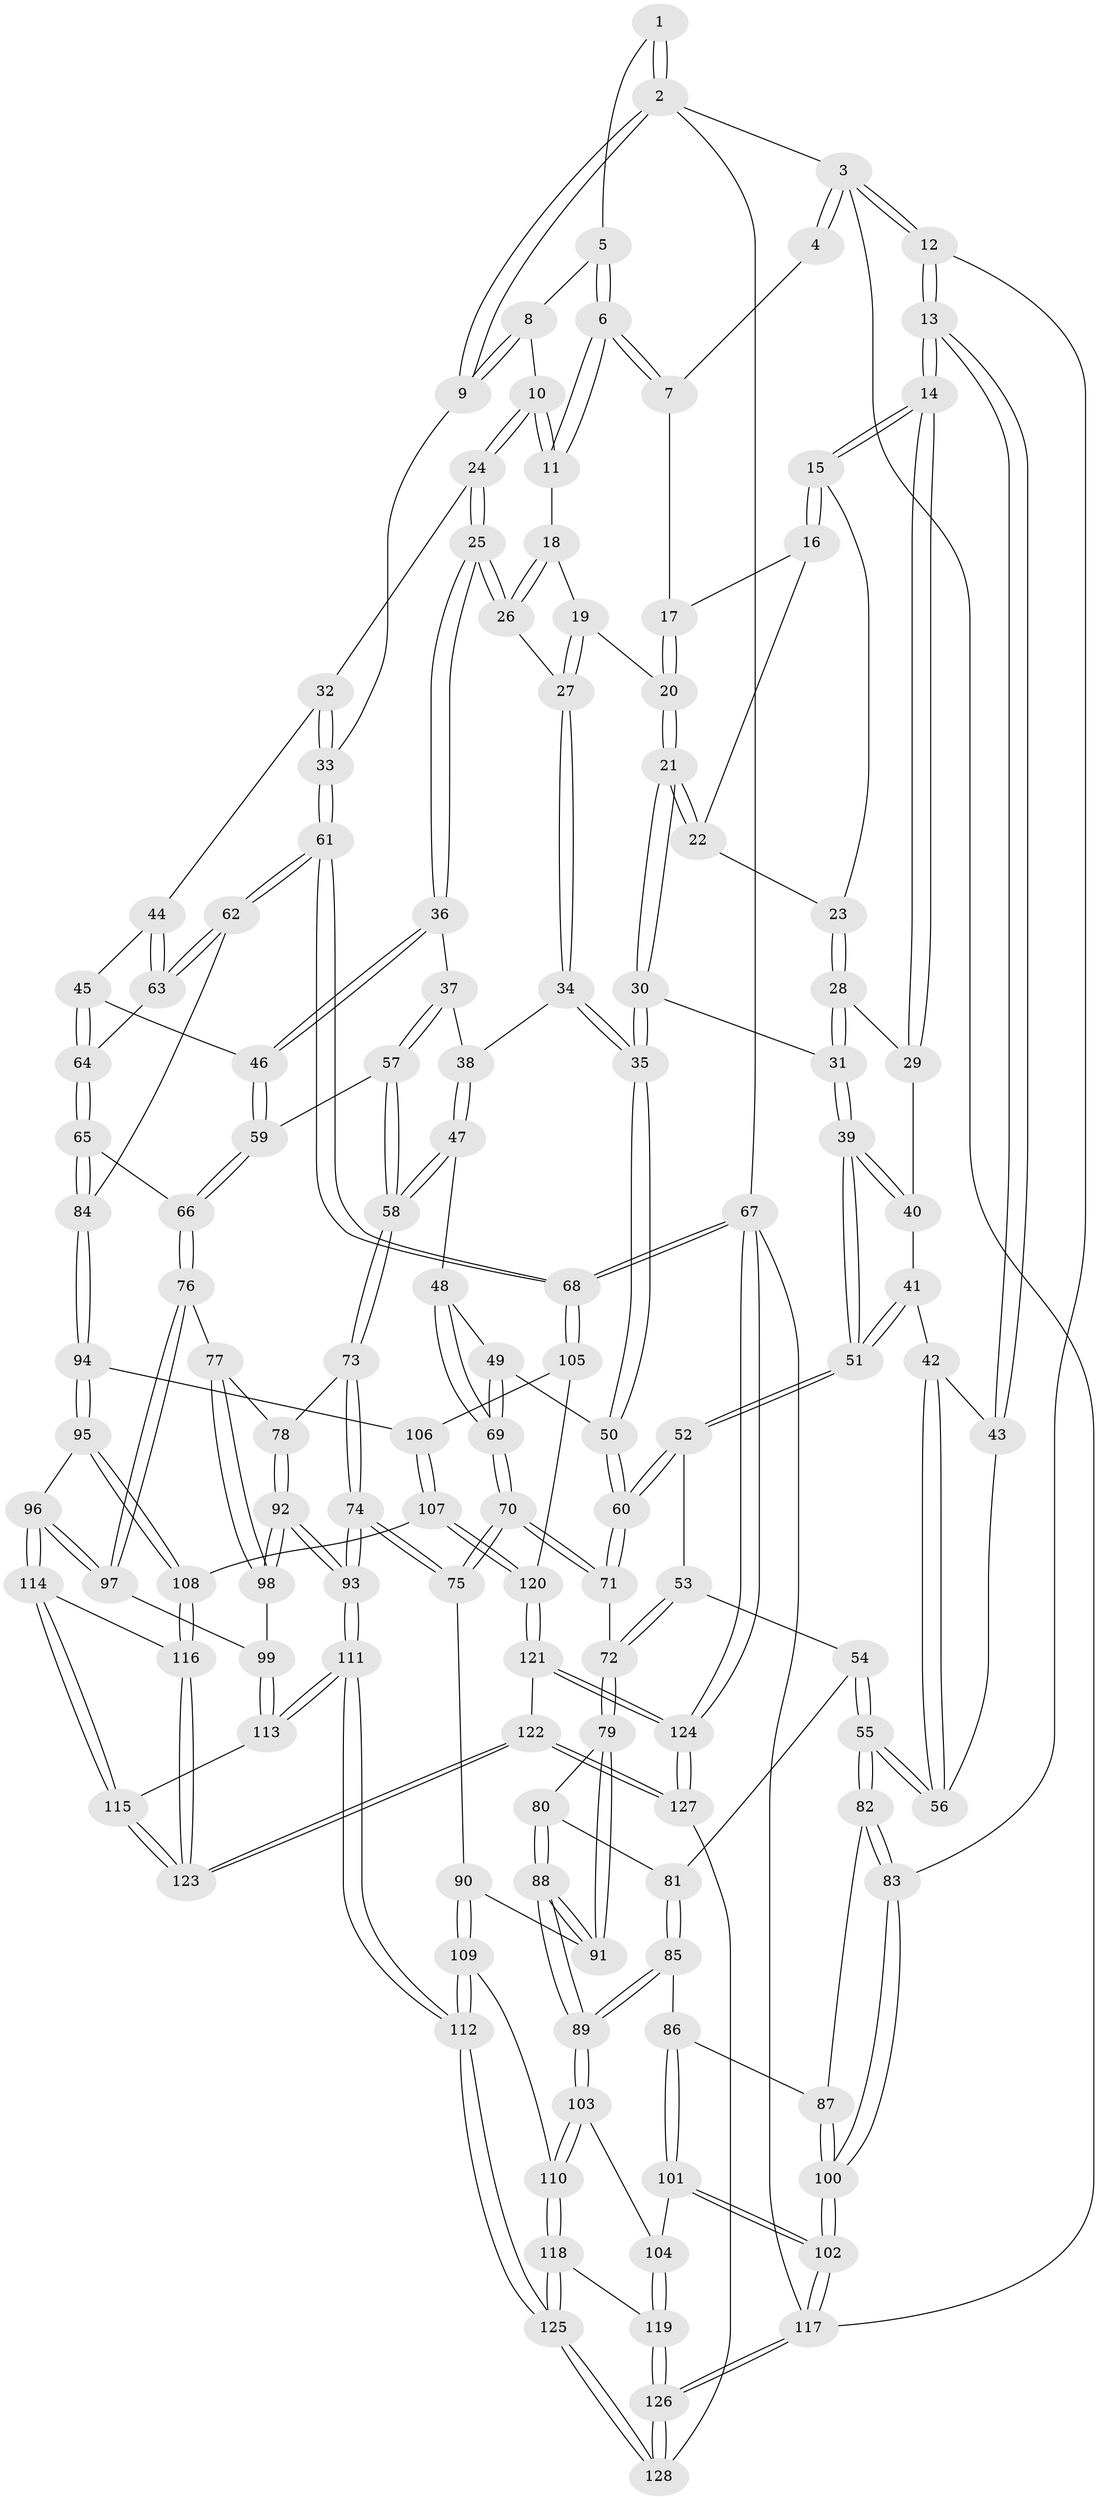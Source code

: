 // Generated by graph-tools (version 1.1) at 2025/11/02/27/25 16:11:58]
// undirected, 128 vertices, 317 edges
graph export_dot {
graph [start="1"]
  node [color=gray90,style=filled];
  1 [pos="+0.6036592691465154+0"];
  2 [pos="+1+0"];
  3 [pos="+0+0"];
  4 [pos="+0.32304785086297166+0"];
  5 [pos="+0.6356775608595427+0.09422816813869737"];
  6 [pos="+0.5519324188035349+0.15061685306540762"];
  7 [pos="+0.30993233113323615+0"];
  8 [pos="+0.6815234287068058+0.12093363702309505"];
  9 [pos="+1+0"];
  10 [pos="+0.7144409402834139+0.23911012728805014"];
  11 [pos="+0.5505041707382494+0.1773164802250221"];
  12 [pos="+0+0.23543285509572046"];
  13 [pos="+0+0.23557567215243394"];
  14 [pos="+0+0.23373302090772444"];
  15 [pos="+0.04395708068301008+0.15735648353472811"];
  16 [pos="+0.2694777906816328+0.008819570988870564"];
  17 [pos="+0.3071333729413545+0"];
  18 [pos="+0.5282417594690382+0.23302633470319173"];
  19 [pos="+0.4452401693594694+0.2536283069332818"];
  20 [pos="+0.4154666913174842+0.24821845820799904"];
  21 [pos="+0.3320374207818109+0.33286950978552016"];
  22 [pos="+0.2572017837618364+0.20832138563163635"];
  23 [pos="+0.18034441256307138+0.278636100309135"];
  24 [pos="+0.7297377721883899+0.2650685022766887"];
  25 [pos="+0.629533421661908+0.35312445740470416"];
  26 [pos="+0.5855253472753115+0.3052716038564713"];
  27 [pos="+0.4720308639777615+0.3276790084602463"];
  28 [pos="+0.18908848201941925+0.33792149749150274"];
  29 [pos="+0.0377476261660812+0.33861807744876143"];
  30 [pos="+0.3182647479995634+0.37591156452666974"];
  31 [pos="+0.23146053373401368+0.3856270387946226"];
  32 [pos="+0.9164955504920704+0.26816937658541984"];
  33 [pos="+1+0"];
  34 [pos="+0.4858339620792921+0.4045959198264378"];
  35 [pos="+0.3781078029696074+0.4444334409112284"];
  36 [pos="+0.6244187803351999+0.3745178351875116"];
  37 [pos="+0.6212571594686335+0.37665770874656"];
  38 [pos="+0.5021314823795181+0.4060895327662797"];
  39 [pos="+0.21231427614804865+0.4112726124846555"];
  40 [pos="+0.09285380403994668+0.3997198019015741"];
  41 [pos="+0.09853860104420352+0.45650047368150676"];
  42 [pos="+0.0712129355299709+0.462544995571738"];
  43 [pos="+0.00496624652133142+0.43704448019266084"];
  44 [pos="+0.8693768822899671+0.4106708571517808"];
  45 [pos="+0.7565453643946658+0.45908197128171346"];
  46 [pos="+0.6865552540324491+0.4416143965097945"];
  47 [pos="+0.5330320579871912+0.5477990298535028"];
  48 [pos="+0.5277587094367048+0.5487293824528525"];
  49 [pos="+0.3952519544807075+0.47834780740059507"];
  50 [pos="+0.37846280969351864+0.45953065074750926"];
  51 [pos="+0.1767178582678818+0.48820923267433686"];
  52 [pos="+0.1774835250345007+0.5199673700167349"];
  53 [pos="+0.1713865131505821+0.5298712229737926"];
  54 [pos="+0.1631928910227253+0.5409921949569256"];
  55 [pos="+0.0637175254354322+0.5750569856604686"];
  56 [pos="+0.06145485678337088+0.5593042791490115"];
  57 [pos="+0.5646263973550375+0.5467646564134876"];
  58 [pos="+0.556961876429954+0.5521899807049584"];
  59 [pos="+0.6630941504531322+0.5454814481634905"];
  60 [pos="+0.3133259478917821+0.5548457406605539"];
  61 [pos="+1+0.6227203130969967"];
  62 [pos="+0.9363248800207036+0.6145205060967037"];
  63 [pos="+0.9104862500323265+0.5440342455228248"];
  64 [pos="+0.7606249743030532+0.5099814305708479"];
  65 [pos="+0.7560514212856723+0.6127445664287108"];
  66 [pos="+0.7231490999629452+0.6236970033839978"];
  67 [pos="+1+1"];
  68 [pos="+1+0.7938367396139047"];
  69 [pos="+0.44302633282066484+0.6283543756520982"];
  70 [pos="+0.42277252570373774+0.6853886008478232"];
  71 [pos="+0.3160883733237761+0.5882632052579185"];
  72 [pos="+0.2713514165480292+0.6300274156970659"];
  73 [pos="+0.5726293225890856+0.6099579028675847"];
  74 [pos="+0.46319732664514973+0.7345612647846473"];
  75 [pos="+0.4258576983903687+0.7000964172388038"];
  76 [pos="+0.7056880776141415+0.6461732843281783"];
  77 [pos="+0.6914640709634924+0.6492422786502474"];
  78 [pos="+0.6200413612202486+0.6455434618010691"];
  79 [pos="+0.2574993817576966+0.6473491056474209"];
  80 [pos="+0.19883650069296355+0.6173118348797271"];
  81 [pos="+0.17906418775174604+0.6036161193367032"];
  82 [pos="+0.05812258044714198+0.58044816507871"];
  83 [pos="+0+0.6070248251922684"];
  84 [pos="+0.908694744614525+0.6332609782081939"];
  85 [pos="+0.13496234698106607+0.6951572749452734"];
  86 [pos="+0.09776357544741546+0.6811014426822236"];
  87 [pos="+0.09561584781671481+0.6784942934263918"];
  88 [pos="+0.19351837973247005+0.7387004356582674"];
  89 [pos="+0.17866156349636741+0.7446580798353626"];
  90 [pos="+0.3003925708860709+0.7407019066251546"];
  91 [pos="+0.25041721426183916+0.7194574932152404"];
  92 [pos="+0.5434897621717011+0.762139451942003"];
  93 [pos="+0.49931843142433624+0.7943802873510749"];
  94 [pos="+0.9017629787666253+0.6548435989778806"];
  95 [pos="+0.840640236148623+0.7729475931486338"];
  96 [pos="+0.7467211806533154+0.7769783148628544"];
  97 [pos="+0.7244943257465187+0.7621238196181065"];
  98 [pos="+0.620516011169679+0.7371237391747928"];
  99 [pos="+0.7058962511236007+0.7693935931796909"];
  100 [pos="+0+0.7043228520990953"];
  101 [pos="+0+0.8416797328146691"];
  102 [pos="+0+0.9506704087108905"];
  103 [pos="+0.1760888233083832+0.7525134521029112"];
  104 [pos="+0.10025235332539327+0.8201293041429797"];
  105 [pos="+1+0.8303302511447718"];
  106 [pos="+0.9496874580000736+0.780386276926043"];
  107 [pos="+0.899199914688456+0.8635136078324861"];
  108 [pos="+0.8648116196440863+0.8361460380686797"];
  109 [pos="+0.30546084298571086+0.8520370818905786"];
  110 [pos="+0.2441705051227946+0.8857528112412184"];
  111 [pos="+0.5095811678581046+0.8919166549792199"];
  112 [pos="+0.5024319977486968+0.9051862753672992"];
  113 [pos="+0.569057838620841+0.8824134908506327"];
  114 [pos="+0.7388964092534178+0.8535062132490279"];
  115 [pos="+0.595597805738975+0.8866775250103519"];
  116 [pos="+0.7702963005581422+0.9009131723239676"];
  117 [pos="+0+1"];
  118 [pos="+0.2192537130250528+0.931356245497987"];
  119 [pos="+0.20280244989489626+0.9453557156284854"];
  120 [pos="+0.913547666480911+0.8800927926182396"];
  121 [pos="+0.911923390114847+0.9423781313131315"];
  122 [pos="+0.7623078607040118+0.964169415870051"];
  123 [pos="+0.7612261948314801+0.9613840666421556"];
  124 [pos="+1+1"];
  125 [pos="+0.4886194358409309+1"];
  126 [pos="+0+1"];
  127 [pos="+0.7046437443927538+1"];
  128 [pos="+0.5028632136416353+1"];
  1 -- 2;
  1 -- 2;
  1 -- 5;
  2 -- 3;
  2 -- 9;
  2 -- 9;
  2 -- 67;
  3 -- 4;
  3 -- 4;
  3 -- 12;
  3 -- 12;
  3 -- 117;
  4 -- 7;
  5 -- 6;
  5 -- 6;
  5 -- 8;
  6 -- 7;
  6 -- 7;
  6 -- 11;
  6 -- 11;
  7 -- 17;
  8 -- 9;
  8 -- 9;
  8 -- 10;
  9 -- 33;
  10 -- 11;
  10 -- 11;
  10 -- 24;
  10 -- 24;
  11 -- 18;
  12 -- 13;
  12 -- 13;
  12 -- 83;
  13 -- 14;
  13 -- 14;
  13 -- 43;
  13 -- 43;
  14 -- 15;
  14 -- 15;
  14 -- 29;
  14 -- 29;
  15 -- 16;
  15 -- 16;
  15 -- 23;
  16 -- 17;
  16 -- 22;
  17 -- 20;
  17 -- 20;
  18 -- 19;
  18 -- 26;
  18 -- 26;
  19 -- 20;
  19 -- 27;
  19 -- 27;
  20 -- 21;
  20 -- 21;
  21 -- 22;
  21 -- 22;
  21 -- 30;
  21 -- 30;
  22 -- 23;
  23 -- 28;
  23 -- 28;
  24 -- 25;
  24 -- 25;
  24 -- 32;
  25 -- 26;
  25 -- 26;
  25 -- 36;
  25 -- 36;
  26 -- 27;
  27 -- 34;
  27 -- 34;
  28 -- 29;
  28 -- 31;
  28 -- 31;
  29 -- 40;
  30 -- 31;
  30 -- 35;
  30 -- 35;
  31 -- 39;
  31 -- 39;
  32 -- 33;
  32 -- 33;
  32 -- 44;
  33 -- 61;
  33 -- 61;
  34 -- 35;
  34 -- 35;
  34 -- 38;
  35 -- 50;
  35 -- 50;
  36 -- 37;
  36 -- 46;
  36 -- 46;
  37 -- 38;
  37 -- 57;
  37 -- 57;
  38 -- 47;
  38 -- 47;
  39 -- 40;
  39 -- 40;
  39 -- 51;
  39 -- 51;
  40 -- 41;
  41 -- 42;
  41 -- 51;
  41 -- 51;
  42 -- 43;
  42 -- 56;
  42 -- 56;
  43 -- 56;
  44 -- 45;
  44 -- 63;
  44 -- 63;
  45 -- 46;
  45 -- 64;
  45 -- 64;
  46 -- 59;
  46 -- 59;
  47 -- 48;
  47 -- 58;
  47 -- 58;
  48 -- 49;
  48 -- 69;
  48 -- 69;
  49 -- 50;
  49 -- 69;
  49 -- 69;
  50 -- 60;
  50 -- 60;
  51 -- 52;
  51 -- 52;
  52 -- 53;
  52 -- 60;
  52 -- 60;
  53 -- 54;
  53 -- 72;
  53 -- 72;
  54 -- 55;
  54 -- 55;
  54 -- 81;
  55 -- 56;
  55 -- 56;
  55 -- 82;
  55 -- 82;
  57 -- 58;
  57 -- 58;
  57 -- 59;
  58 -- 73;
  58 -- 73;
  59 -- 66;
  59 -- 66;
  60 -- 71;
  60 -- 71;
  61 -- 62;
  61 -- 62;
  61 -- 68;
  61 -- 68;
  62 -- 63;
  62 -- 63;
  62 -- 84;
  63 -- 64;
  64 -- 65;
  64 -- 65;
  65 -- 66;
  65 -- 84;
  65 -- 84;
  66 -- 76;
  66 -- 76;
  67 -- 68;
  67 -- 68;
  67 -- 124;
  67 -- 124;
  67 -- 117;
  68 -- 105;
  68 -- 105;
  69 -- 70;
  69 -- 70;
  70 -- 71;
  70 -- 71;
  70 -- 75;
  70 -- 75;
  71 -- 72;
  72 -- 79;
  72 -- 79;
  73 -- 74;
  73 -- 74;
  73 -- 78;
  74 -- 75;
  74 -- 75;
  74 -- 93;
  74 -- 93;
  75 -- 90;
  76 -- 77;
  76 -- 97;
  76 -- 97;
  77 -- 78;
  77 -- 98;
  77 -- 98;
  78 -- 92;
  78 -- 92;
  79 -- 80;
  79 -- 91;
  79 -- 91;
  80 -- 81;
  80 -- 88;
  80 -- 88;
  81 -- 85;
  81 -- 85;
  82 -- 83;
  82 -- 83;
  82 -- 87;
  83 -- 100;
  83 -- 100;
  84 -- 94;
  84 -- 94;
  85 -- 86;
  85 -- 89;
  85 -- 89;
  86 -- 87;
  86 -- 101;
  86 -- 101;
  87 -- 100;
  87 -- 100;
  88 -- 89;
  88 -- 89;
  88 -- 91;
  88 -- 91;
  89 -- 103;
  89 -- 103;
  90 -- 91;
  90 -- 109;
  90 -- 109;
  92 -- 93;
  92 -- 93;
  92 -- 98;
  92 -- 98;
  93 -- 111;
  93 -- 111;
  94 -- 95;
  94 -- 95;
  94 -- 106;
  95 -- 96;
  95 -- 108;
  95 -- 108;
  96 -- 97;
  96 -- 97;
  96 -- 114;
  96 -- 114;
  97 -- 99;
  98 -- 99;
  99 -- 113;
  99 -- 113;
  100 -- 102;
  100 -- 102;
  101 -- 102;
  101 -- 102;
  101 -- 104;
  102 -- 117;
  102 -- 117;
  103 -- 104;
  103 -- 110;
  103 -- 110;
  104 -- 119;
  104 -- 119;
  105 -- 106;
  105 -- 120;
  106 -- 107;
  106 -- 107;
  107 -- 108;
  107 -- 120;
  107 -- 120;
  108 -- 116;
  108 -- 116;
  109 -- 110;
  109 -- 112;
  109 -- 112;
  110 -- 118;
  110 -- 118;
  111 -- 112;
  111 -- 112;
  111 -- 113;
  111 -- 113;
  112 -- 125;
  112 -- 125;
  113 -- 115;
  114 -- 115;
  114 -- 115;
  114 -- 116;
  115 -- 123;
  115 -- 123;
  116 -- 123;
  116 -- 123;
  117 -- 126;
  117 -- 126;
  118 -- 119;
  118 -- 125;
  118 -- 125;
  119 -- 126;
  119 -- 126;
  120 -- 121;
  120 -- 121;
  121 -- 122;
  121 -- 124;
  121 -- 124;
  122 -- 123;
  122 -- 123;
  122 -- 127;
  122 -- 127;
  124 -- 127;
  124 -- 127;
  125 -- 128;
  125 -- 128;
  126 -- 128;
  126 -- 128;
  127 -- 128;
}
